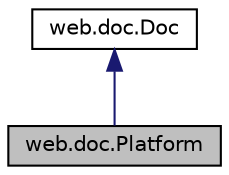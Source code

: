 digraph "web.doc.Platform"
{
 // LATEX_PDF_SIZE
  edge [fontname="Helvetica",fontsize="10",labelfontname="Helvetica",labelfontsize="10"];
  node [fontname="Helvetica",fontsize="10",shape=record];
  Node1 [label="web.doc.Platform",height=0.2,width=0.4,color="black", fillcolor="grey75", style="filled", fontcolor="black",tooltip=" "];
  Node2 -> Node1 [dir="back",color="midnightblue",fontsize="10",style="solid",fontname="Helvetica"];
  Node2 [label="web.doc.Doc",height=0.2,width=0.4,color="black", fillcolor="white", style="filled",URL="$classweb_1_1doc_1_1Doc.html",tooltip=" "];
}

